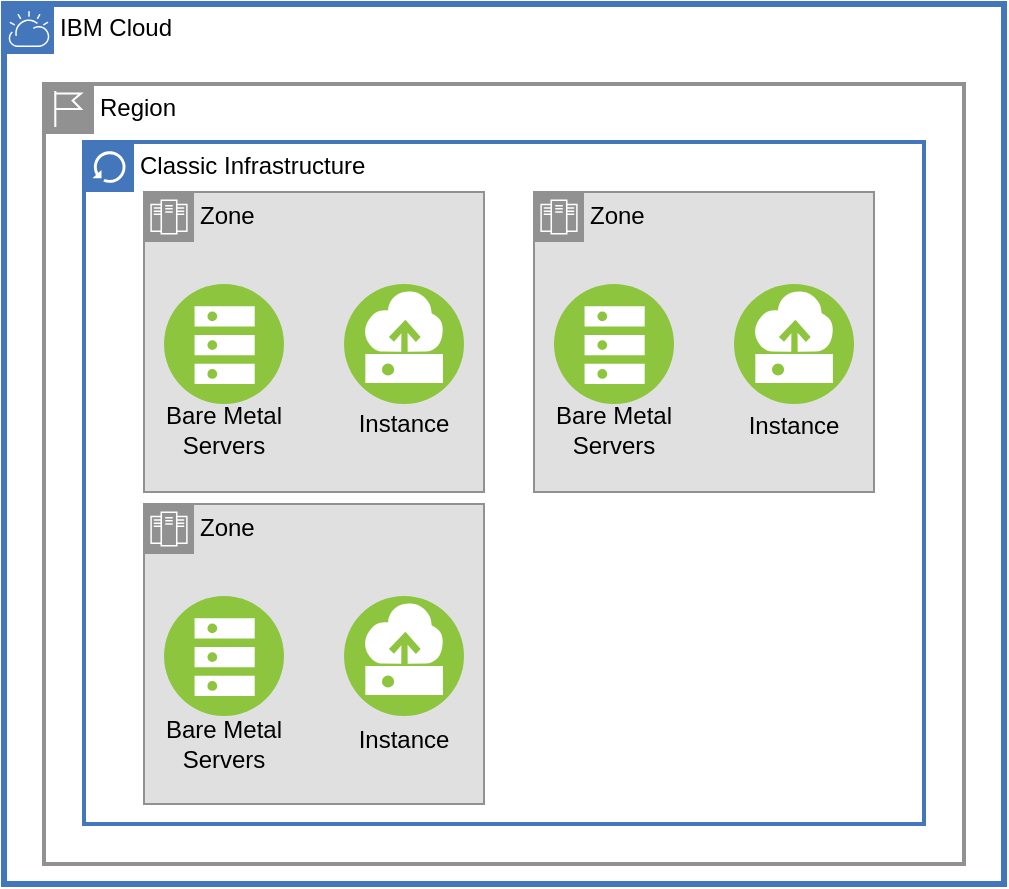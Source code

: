 <mxfile version="13.5.7" type="device"><diagram id="uggqE3FSP9f0yo-Cwm3y" name="Page-1"><mxGraphModel dx="1106" dy="797" grid="1" gridSize="10" guides="1" tooltips="1" connect="1" arrows="1" fold="1" page="1" pageScale="1" pageWidth="850" pageHeight="1100" math="0" shadow="0"><root><mxCell id="0"/><mxCell id="1" parent="0"/><mxCell id="Ilh1zrCcWs19Yxv1h4p3-7" value="" style="group" vertex="1" connectable="0" parent="1"><mxGeometry x="40" y="260" width="500" height="440" as="geometry"/></mxCell><mxCell id="Sr5mEzC0Kbx2dV5mvvVH-13" value="Classic Infrastructure" style="shape=mxgraph.ibm.box;prType=classic;fontStyle=0;verticalAlign=top;align=left;spacingLeft=32;spacingTop=4;fillColor=none;rounded=0;whiteSpace=wrap;html=1;strokeColor=#4376BB;strokeWidth=2;dashed=0;container=0;spacing=-4;collapsible=0;expand=0;recursiveResize=0;" parent="Ilh1zrCcWs19Yxv1h4p3-7" vertex="1"><mxGeometry x="40" y="69" width="420" height="341" as="geometry"/></mxCell><mxCell id="Sr5mEzC0Kbx2dV5mvvVH-14" value="Region" style="shape=mxgraph.ibm.box;prType=region;fontStyle=0;verticalAlign=top;align=left;spacingLeft=32;spacingTop=4;fillColor=none;rounded=0;whiteSpace=wrap;html=1;strokeColor=#919191;strokeWidth=2;dashed=0;container=0;spacing=-4;collapsible=0;expand=0;recursiveResize=0;" parent="Ilh1zrCcWs19Yxv1h4p3-7" vertex="1"><mxGeometry x="20" y="40" width="460" height="390" as="geometry"/></mxCell><mxCell id="Sr5mEzC0Kbx2dV5mvvVH-15" value="IBM Cloud" style="shape=mxgraph.ibm.box;prType=cloud;fontStyle=0;verticalAlign=top;align=left;spacingLeft=32;spacingTop=4;fillColor=none;rounded=0;whiteSpace=wrap;html=1;strokeColor=#4376BB;strokeWidth=3;dashed=0;container=0;spacing=-4;collapsible=0;expand=0;recursiveResize=0;" parent="Ilh1zrCcWs19Yxv1h4p3-7" vertex="1"><mxGeometry width="500" height="440" as="geometry"/></mxCell><mxCell id="Sr5mEzC0Kbx2dV5mvvVH-3" value="Zone" style="shape=mxgraph.ibm.box;prType=zone;fontStyle=0;verticalAlign=top;align=left;spacingLeft=32;spacingTop=4;fillColor=#E0E0E0;rounded=0;whiteSpace=wrap;html=1;strokeColor=#919191;strokeWidth=1;dashed=0;container=0;spacing=-4;collapsible=0;expand=0;recursiveResize=0;" parent="Ilh1zrCcWs19Yxv1h4p3-7" vertex="1"><mxGeometry x="70" y="94" width="170" height="150" as="geometry"/></mxCell><mxCell id="Sr5mEzC0Kbx2dV5mvvVH-1" value="" style="aspect=fixed;perimeter=ellipsePerimeter;html=1;align=center;shadow=0;dashed=0;fontColor=#4277BB;labelBackgroundColor=#ffffff;fontSize=12;spacingTop=3;image;image=img/lib/ibm/vpc/BareMetalServer.svg;container=0;" parent="Ilh1zrCcWs19Yxv1h4p3-7" vertex="1"><mxGeometry x="80" y="140" width="60" height="60" as="geometry"/></mxCell><mxCell id="Sr5mEzC0Kbx2dV5mvvVH-2" value="" style="aspect=fixed;perimeter=ellipsePerimeter;html=1;align=center;shadow=0;dashed=0;fontColor=#4277BB;labelBackgroundColor=#ffffff;fontSize=12;spacingTop=3;image;image=img/lib/ibm/vpc/Instance.svg;container=0;" parent="Ilh1zrCcWs19Yxv1h4p3-7" vertex="1"><mxGeometry x="170" y="140" width="60" height="60" as="geometry"/></mxCell><mxCell id="Ilh1zrCcWs19Yxv1h4p3-3" value="Bare Metal&lt;br&gt;Servers" style="text;html=1;strokeColor=none;fillColor=none;align=center;verticalAlign=middle;whiteSpace=wrap;rounded=0;container=0;" vertex="1" parent="Ilh1zrCcWs19Yxv1h4p3-7"><mxGeometry x="75" y="203" width="70" height="20" as="geometry"/></mxCell><mxCell id="Ilh1zrCcWs19Yxv1h4p3-5" value="Instance" style="text;html=1;strokeColor=none;fillColor=none;align=center;verticalAlign=middle;whiteSpace=wrap;rounded=0;container=0;" vertex="1" parent="Ilh1zrCcWs19Yxv1h4p3-7"><mxGeometry x="165" y="200" width="70" height="20" as="geometry"/></mxCell><mxCell id="Sr5mEzC0Kbx2dV5mvvVH-6" value="Zone" style="shape=mxgraph.ibm.box;prType=zone;fontStyle=0;verticalAlign=top;align=left;spacingLeft=32;spacingTop=4;fillColor=#E0E0E0;rounded=0;whiteSpace=wrap;html=1;strokeColor=#919191;strokeWidth=1;dashed=0;container=0;spacing=-4;collapsible=0;expand=0;recursiveResize=0;" parent="Ilh1zrCcWs19Yxv1h4p3-7" vertex="1"><mxGeometry x="265" y="94" width="170" height="150" as="geometry"/></mxCell><mxCell id="Sr5mEzC0Kbx2dV5mvvVH-7" value="" style="aspect=fixed;perimeter=ellipsePerimeter;html=1;align=center;shadow=0;dashed=0;fontColor=#4277BB;labelBackgroundColor=#ffffff;fontSize=12;spacingTop=3;image;image=img/lib/ibm/vpc/BareMetalServer.svg;container=0;" parent="Ilh1zrCcWs19Yxv1h4p3-7" vertex="1"><mxGeometry x="275" y="140" width="60" height="60" as="geometry"/></mxCell><mxCell id="Sr5mEzC0Kbx2dV5mvvVH-8" value="" style="aspect=fixed;perimeter=ellipsePerimeter;html=1;align=center;shadow=0;dashed=0;fontColor=#4277BB;labelBackgroundColor=#ffffff;fontSize=12;spacingTop=3;image;image=img/lib/ibm/vpc/Instance.svg;container=0;" parent="Ilh1zrCcWs19Yxv1h4p3-7" vertex="1"><mxGeometry x="365" y="140" width="60" height="60" as="geometry"/></mxCell><mxCell id="Ilh1zrCcWs19Yxv1h4p3-4" value="Bare Metal&lt;br&gt;Servers" style="text;html=1;strokeColor=none;fillColor=none;align=center;verticalAlign=middle;whiteSpace=wrap;rounded=0;container=0;" vertex="1" parent="Ilh1zrCcWs19Yxv1h4p3-7"><mxGeometry x="270" y="203" width="70" height="20" as="geometry"/></mxCell><mxCell id="Ilh1zrCcWs19Yxv1h4p3-6" value="Instance" style="text;html=1;strokeColor=none;fillColor=none;align=center;verticalAlign=middle;whiteSpace=wrap;rounded=0;container=0;" vertex="1" parent="Ilh1zrCcWs19Yxv1h4p3-7"><mxGeometry x="360" y="201" width="70" height="20" as="geometry"/></mxCell><mxCell id="Sr5mEzC0Kbx2dV5mvvVH-10" value="Zone" style="shape=mxgraph.ibm.box;prType=zone;fontStyle=0;verticalAlign=top;align=left;spacingLeft=32;spacingTop=4;fillColor=#E0E0E0;rounded=0;whiteSpace=wrap;html=1;strokeColor=#919191;strokeWidth=1;dashed=0;container=0;spacing=-4;collapsible=0;expand=0;recursiveResize=0;" parent="Ilh1zrCcWs19Yxv1h4p3-7" vertex="1"><mxGeometry x="70" y="250" width="170" height="150" as="geometry"/></mxCell><mxCell id="Sr5mEzC0Kbx2dV5mvvVH-11" value="" style="aspect=fixed;perimeter=ellipsePerimeter;html=1;align=center;shadow=0;dashed=0;fontColor=#4277BB;labelBackgroundColor=#ffffff;fontSize=12;spacingTop=3;image;image=img/lib/ibm/vpc/BareMetalServer.svg;container=0;" parent="Ilh1zrCcWs19Yxv1h4p3-7" vertex="1"><mxGeometry x="80" y="296" width="60" height="60" as="geometry"/></mxCell><mxCell id="Sr5mEzC0Kbx2dV5mvvVH-12" value="" style="aspect=fixed;perimeter=ellipsePerimeter;html=1;align=center;shadow=0;dashed=0;fontColor=#4277BB;labelBackgroundColor=#ffffff;fontSize=12;spacingTop=3;image;image=img/lib/ibm/vpc/Instance.svg;container=0;" parent="Ilh1zrCcWs19Yxv1h4p3-7" vertex="1"><mxGeometry x="170" y="296" width="60" height="60" as="geometry"/></mxCell><mxCell id="Ilh1zrCcWs19Yxv1h4p3-1" value="Bare Metal&lt;br&gt;Servers" style="text;html=1;strokeColor=none;fillColor=none;align=center;verticalAlign=middle;whiteSpace=wrap;rounded=0;container=0;" vertex="1" parent="Ilh1zrCcWs19Yxv1h4p3-7"><mxGeometry x="75" y="360" width="70" height="20" as="geometry"/></mxCell><mxCell id="Ilh1zrCcWs19Yxv1h4p3-2" value="Instance" style="text;html=1;strokeColor=none;fillColor=none;align=center;verticalAlign=middle;whiteSpace=wrap;rounded=0;container=0;" vertex="1" parent="Ilh1zrCcWs19Yxv1h4p3-7"><mxGeometry x="165" y="358" width="70" height="20" as="geometry"/></mxCell></root></mxGraphModel></diagram></mxfile>